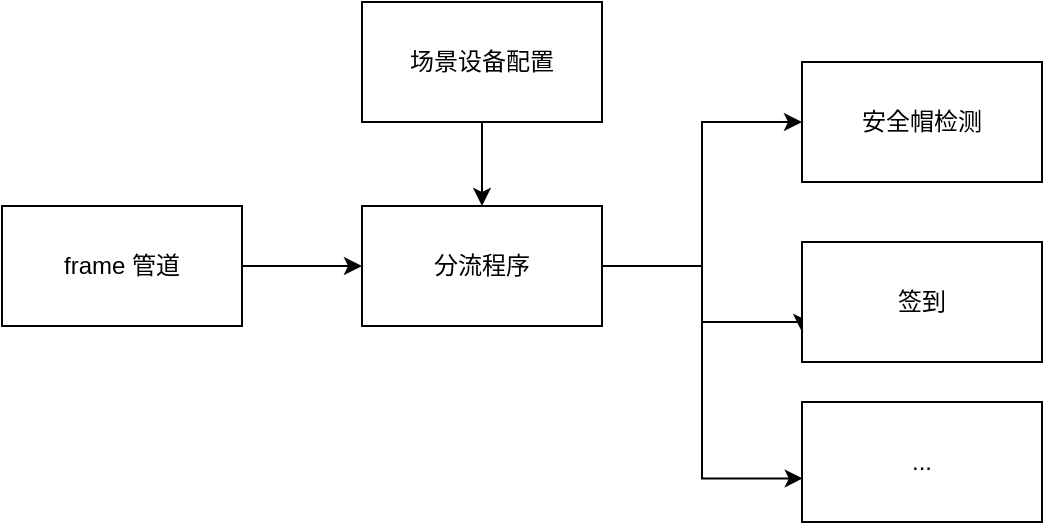 <mxfile version="18.0.2" type="github">
  <diagram id="iuuxBsBXsF5IfK95P_ry" name="Page-1">
    <mxGraphModel dx="1038" dy="515" grid="1" gridSize="10" guides="1" tooltips="1" connect="1" arrows="1" fold="1" page="1" pageScale="1" pageWidth="827" pageHeight="1169" math="0" shadow="0">
      <root>
        <mxCell id="0" />
        <mxCell id="1" parent="0" />
        <mxCell id="TeuKUSrxY9drWF6u20an-8" style="edgeStyle=orthogonalEdgeStyle;rounded=0;orthogonalLoop=1;jettySize=auto;html=1;entryX=0;entryY=0.5;entryDx=0;entryDy=0;" edge="1" parent="1" source="TeuKUSrxY9drWF6u20an-1" target="TeuKUSrxY9drWF6u20an-2">
          <mxGeometry relative="1" as="geometry" />
        </mxCell>
        <mxCell id="TeuKUSrxY9drWF6u20an-1" value="frame 管道" style="rounded=0;whiteSpace=wrap;html=1;" vertex="1" parent="1">
          <mxGeometry x="60" y="122" width="120" height="60" as="geometry" />
        </mxCell>
        <mxCell id="TeuKUSrxY9drWF6u20an-9" style="edgeStyle=orthogonalEdgeStyle;rounded=0;orthogonalLoop=1;jettySize=auto;html=1;entryX=0;entryY=0.5;entryDx=0;entryDy=0;" edge="1" parent="1" source="TeuKUSrxY9drWF6u20an-2" target="TeuKUSrxY9drWF6u20an-3">
          <mxGeometry relative="1" as="geometry" />
        </mxCell>
        <mxCell id="TeuKUSrxY9drWF6u20an-10" style="edgeStyle=orthogonalEdgeStyle;rounded=0;orthogonalLoop=1;jettySize=auto;html=1;entryX=0;entryY=0.75;entryDx=0;entryDy=0;" edge="1" parent="1" source="TeuKUSrxY9drWF6u20an-2" target="TeuKUSrxY9drWF6u20an-5">
          <mxGeometry relative="1" as="geometry">
            <Array as="points">
              <mxPoint x="410" y="152" />
              <mxPoint x="410" y="180" />
              <mxPoint x="460" y="180" />
            </Array>
          </mxGeometry>
        </mxCell>
        <mxCell id="TeuKUSrxY9drWF6u20an-11" style="edgeStyle=orthogonalEdgeStyle;rounded=0;orthogonalLoop=1;jettySize=auto;html=1;entryX=0.003;entryY=0.637;entryDx=0;entryDy=0;entryPerimeter=0;" edge="1" parent="1" source="TeuKUSrxY9drWF6u20an-2" target="TeuKUSrxY9drWF6u20an-6">
          <mxGeometry relative="1" as="geometry" />
        </mxCell>
        <mxCell id="TeuKUSrxY9drWF6u20an-2" value="分流程序" style="rounded=0;whiteSpace=wrap;html=1;" vertex="1" parent="1">
          <mxGeometry x="240" y="122" width="120" height="60" as="geometry" />
        </mxCell>
        <mxCell id="TeuKUSrxY9drWF6u20an-3" value="安全帽检测" style="rounded=0;whiteSpace=wrap;html=1;" vertex="1" parent="1">
          <mxGeometry x="460" y="50" width="120" height="60" as="geometry" />
        </mxCell>
        <mxCell id="TeuKUSrxY9drWF6u20an-7" style="edgeStyle=orthogonalEdgeStyle;rounded=0;orthogonalLoop=1;jettySize=auto;html=1;entryX=0.5;entryY=0;entryDx=0;entryDy=0;" edge="1" parent="1" source="TeuKUSrxY9drWF6u20an-4" target="TeuKUSrxY9drWF6u20an-2">
          <mxGeometry relative="1" as="geometry" />
        </mxCell>
        <mxCell id="TeuKUSrxY9drWF6u20an-4" value="场景设备配置" style="rounded=0;whiteSpace=wrap;html=1;" vertex="1" parent="1">
          <mxGeometry x="240" y="20" width="120" height="60" as="geometry" />
        </mxCell>
        <mxCell id="TeuKUSrxY9drWF6u20an-5" value="签到" style="rounded=0;whiteSpace=wrap;html=1;" vertex="1" parent="1">
          <mxGeometry x="460" y="140" width="120" height="60" as="geometry" />
        </mxCell>
        <mxCell id="TeuKUSrxY9drWF6u20an-6" value="..." style="rounded=0;whiteSpace=wrap;html=1;" vertex="1" parent="1">
          <mxGeometry x="460" y="220" width="120" height="60" as="geometry" />
        </mxCell>
      </root>
    </mxGraphModel>
  </diagram>
</mxfile>
